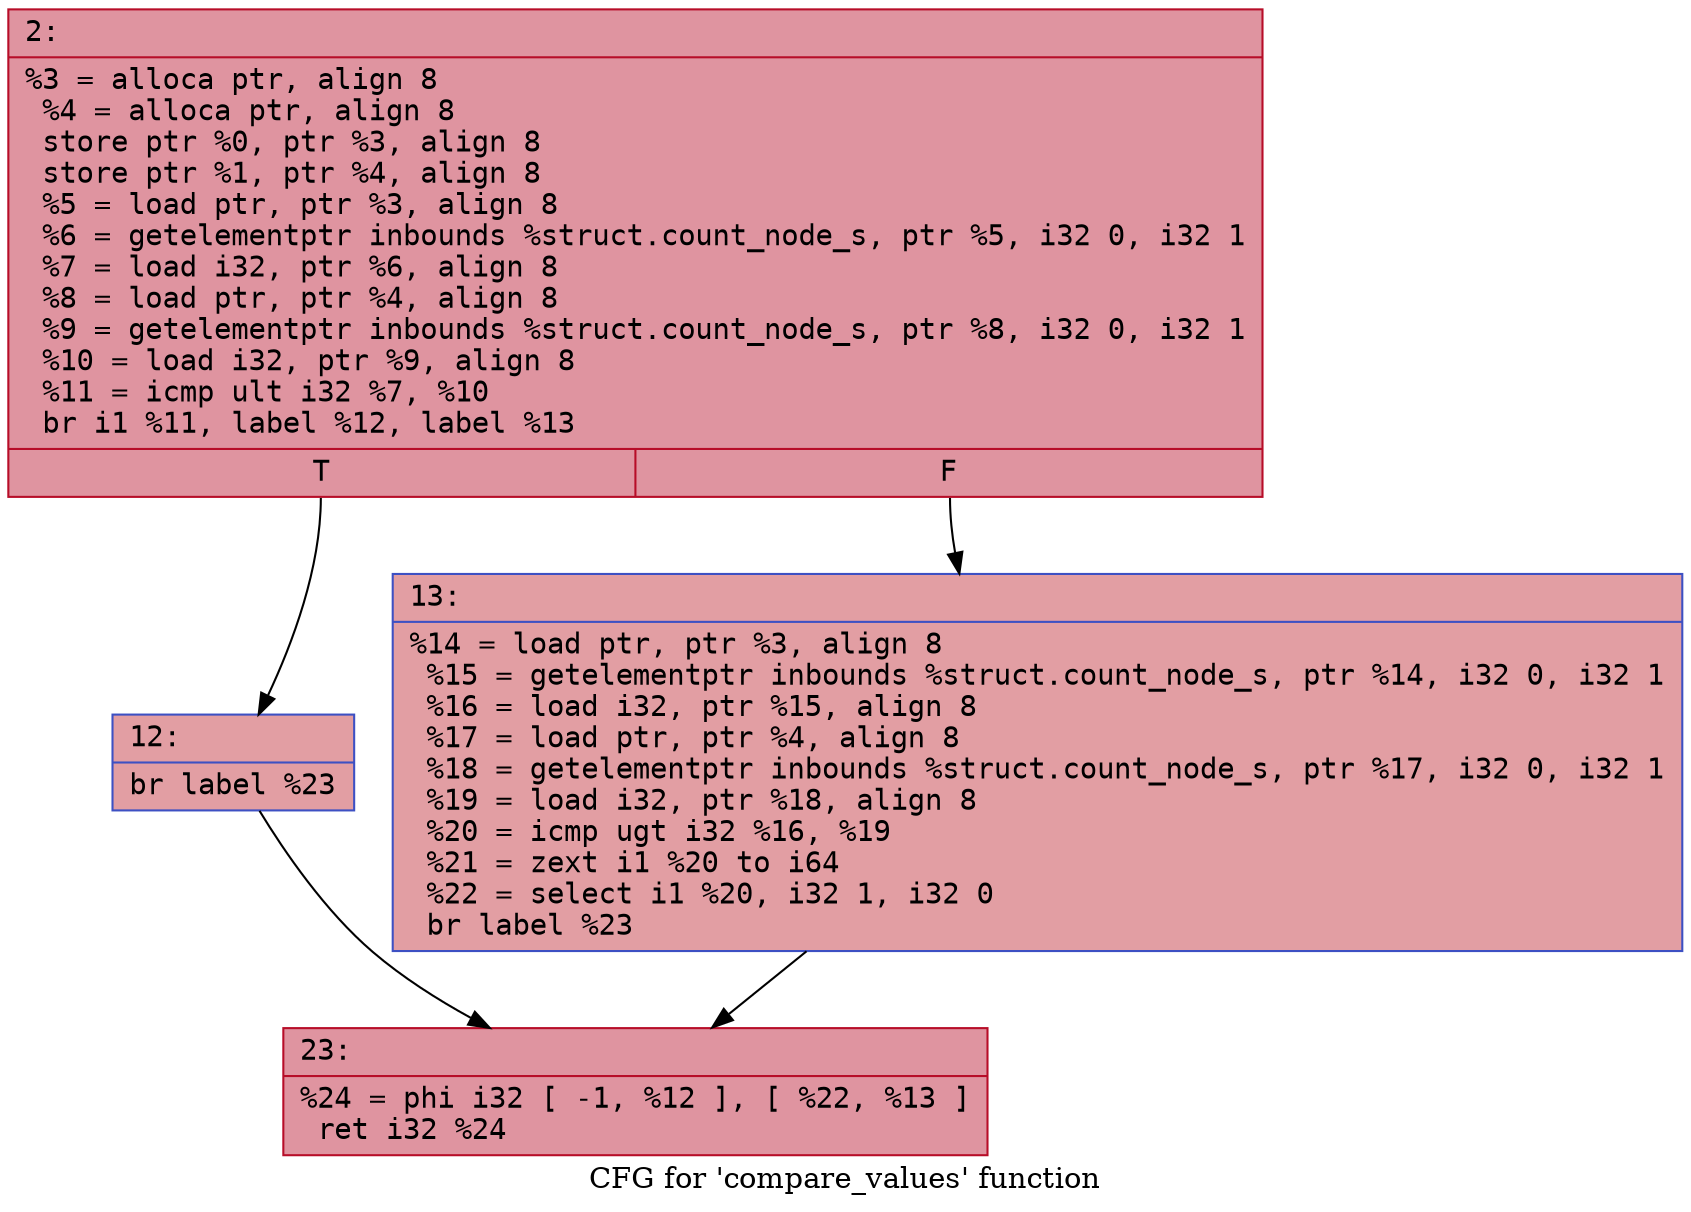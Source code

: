 digraph "CFG for 'compare_values' function" {
	label="CFG for 'compare_values' function";

	Node0x60000019fb60 [shape=record,color="#b70d28ff", style=filled, fillcolor="#b70d2870" fontname="Courier",label="{2:\l|  %3 = alloca ptr, align 8\l  %4 = alloca ptr, align 8\l  store ptr %0, ptr %3, align 8\l  store ptr %1, ptr %4, align 8\l  %5 = load ptr, ptr %3, align 8\l  %6 = getelementptr inbounds %struct.count_node_s, ptr %5, i32 0, i32 1\l  %7 = load i32, ptr %6, align 8\l  %8 = load ptr, ptr %4, align 8\l  %9 = getelementptr inbounds %struct.count_node_s, ptr %8, i32 0, i32 1\l  %10 = load i32, ptr %9, align 8\l  %11 = icmp ult i32 %7, %10\l  br i1 %11, label %12, label %13\l|{<s0>T|<s1>F}}"];
	Node0x60000019fb60:s0 -> Node0x60000019fbb0[tooltip="2 -> 12\nProbability 50.00%" ];
	Node0x60000019fb60:s1 -> Node0x60000019fc00[tooltip="2 -> 13\nProbability 50.00%" ];
	Node0x60000019fbb0 [shape=record,color="#3d50c3ff", style=filled, fillcolor="#be242e70" fontname="Courier",label="{12:\l|  br label %23\l}"];
	Node0x60000019fbb0 -> Node0x60000019fc50[tooltip="12 -> 23\nProbability 100.00%" ];
	Node0x60000019fc00 [shape=record,color="#3d50c3ff", style=filled, fillcolor="#be242e70" fontname="Courier",label="{13:\l|  %14 = load ptr, ptr %3, align 8\l  %15 = getelementptr inbounds %struct.count_node_s, ptr %14, i32 0, i32 1\l  %16 = load i32, ptr %15, align 8\l  %17 = load ptr, ptr %4, align 8\l  %18 = getelementptr inbounds %struct.count_node_s, ptr %17, i32 0, i32 1\l  %19 = load i32, ptr %18, align 8\l  %20 = icmp ugt i32 %16, %19\l  %21 = zext i1 %20 to i64\l  %22 = select i1 %20, i32 1, i32 0\l  br label %23\l}"];
	Node0x60000019fc00 -> Node0x60000019fc50[tooltip="13 -> 23\nProbability 100.00%" ];
	Node0x60000019fc50 [shape=record,color="#b70d28ff", style=filled, fillcolor="#b70d2870" fontname="Courier",label="{23:\l|  %24 = phi i32 [ -1, %12 ], [ %22, %13 ]\l  ret i32 %24\l}"];
}
